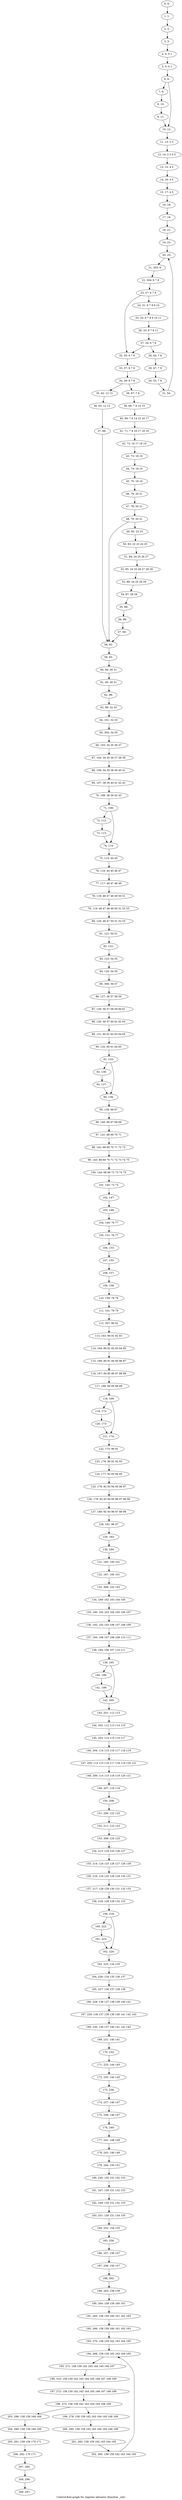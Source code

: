 digraph G {
graph [label="Control-flow-graph for register allocator (function _init)"]
0[label="0, 0: "];
1[label="1, 1: "];
2[label="2, 2: "];
3[label="3, 3: "];
4[label="4, 4: 0 1 "];
5[label="5, 5: 0 1 "];
6[label="6, 6: "];
7[label="7, 9: "];
8[label="8, 10: "];
9[label="9, 11: "];
10[label="10, 12: "];
11[label="11, 13: 2 3 "];
12[label="12, 14: 2 3 4 5 "];
13[label="13, 15: 4 5 "];
14[label="14, 16: 4 5 "];
15[label="15, 17: 4 5 "];
16[label="16, 18: "];
17[label="17, 19: "];
18[label="18, 21: "];
19[label="19, 23: "];
20[label="20, 25: "];
21[label="21, 303: 6 "];
22[label="22, 304: 6 7 8 "];
23[label="23, 27: 6 7 8 "];
24[label="24, 31: 6 7 8 9 10 "];
25[label="25, 32: 6 7 8 9 10 11 "];
26[label="26, 33: 6 7 8 11 "];
27[label="27, 34: 6 7 8 "];
28[label="28, 44: 7 8 "];
29[label="29, 47: 7 8 "];
30[label="30, 53: 7 8 "];
31[label="31, 54: "];
32[label="32, 55: 6 7 8 "];
33[label="33, 57: 6 7 8 "];
34[label="34, 59: 6 7 8 "];
35[label="35, 62: 12 13 "];
36[label="36, 63: 12 13 "];
37[label="37, 66: "];
38[label="38, 67: 7 8 "];
39[label="39, 68: 7 8 14 15 "];
40[label="40, 69: 7 8 14 15 16 17 "];
41[label="41, 71: 7 8 16 17 18 19 "];
42[label="42, 72: 16 17 18 19 "];
43[label="43, 73: 18 19 "];
44[label="44, 74: 18 19 "];
45[label="45, 75: 18 19 "];
46[label="46, 76: 20 21 "];
47[label="47, 78: 20 21 "];
48[label="48, 79: 20 21 "];
49[label="49, 82: 22 23 "];
50[label="50, 83: 22 23 24 25 "];
51[label="51, 84: 24 25 26 27 "];
52[label="52, 85: 24 25 26 27 28 29 "];
53[label="53, 86: 24 25 28 29 "];
54[label="54, 87: 28 29 "];
55[label="55, 88: "];
56[label="56, 89: "];
57[label="57, 90: "];
58[label="58, 92: "];
59[label="59, 93: "];
60[label="60, 94: 30 31 "];
61[label="61, 95: 30 31 "];
62[label="62, 98: "];
63[label="63, 99: 32 33 "];
64[label="64, 101: 32 33 "];
65[label="65, 305: 34 35 "];
66[label="66, 103: 34 35 36 37 "];
67[label="67, 104: 34 35 36 37 38 39 "];
68[label="68, 106: 34 35 38 39 40 41 "];
69[label="69, 107: 38 39 40 41 42 43 "];
70[label="70, 108: 38 39 42 43 "];
71[label="71, 109: "];
72[label="72, 112: "];
73[label="73, 113: "];
74[label="74, 114: "];
75[label="75, 115: 44 45 "];
76[label="76, 116: 44 45 46 47 "];
77[label="77, 117: 46 47 48 49 "];
78[label="78, 118: 46 47 48 49 50 51 "];
79[label="79, 119: 46 47 48 49 50 51 52 53 "];
80[label="80, 120: 46 47 50 51 52 53 "];
81[label="81, 121: 50 51 "];
82[label="82, 122: "];
83[label="83, 123: 54 55 "];
84[label="84, 125: 54 55 "];
85[label="85, 306: 56 57 "];
86[label="86, 127: 56 57 58 59 "];
87[label="87, 128: 56 57 58 59 60 61 "];
88[label="88, 130: 56 57 60 61 62 63 "];
89[label="89, 131: 60 61 62 63 64 65 "];
90[label="90, 132: 60 61 64 65 "];
91[label="91, 133: "];
92[label="92, 136: "];
93[label="93, 137: "];
94[label="94, 138: "];
95[label="95, 139: 66 67 "];
96[label="96, 140: 66 67 68 69 "];
97[label="97, 141: 68 69 70 71 "];
98[label="98, 142: 68 69 70 71 72 73 "];
99[label="99, 143: 68 69 70 71 72 73 74 75 "];
100[label="100, 144: 68 69 72 73 74 75 "];
101[label="101, 145: 72 73 "];
102[label="102, 147: "];
103[label="103, 148: "];
104[label="104, 149: 76 77 "];
105[label="105, 151: 76 77 "];
106[label="106, 153: "];
107[label="107, 155: "];
108[label="108, 157: "];
109[label="109, 158: "];
110[label="110, 159: 78 79 "];
111[label="111, 161: 78 79 "];
112[label="112, 307: 80 81 "];
113[label="113, 163: 80 81 82 83 "];
114[label="114, 164: 80 81 82 83 84 85 "];
115[label="115, 166: 80 81 84 85 86 87 "];
116[label="116, 167: 84 85 86 87 88 89 "];
117[label="117, 168: 84 85 88 89 "];
118[label="118, 169: "];
119[label="119, 172: "];
120[label="120, 173: "];
121[label="121, 174: "];
122[label="122, 175: 90 91 "];
123[label="123, 176: 90 91 92 93 "];
124[label="124, 177: 92 93 94 95 "];
125[label="125, 178: 92 93 94 95 96 97 "];
126[label="126, 179: 92 93 94 95 96 97 98 99 "];
127[label="127, 180: 92 93 96 97 98 99 "];
128[label="128, 181: 96 97 "];
129[label="129, 183: "];
130[label="130, 184: "];
131[label="131, 185: 100 101 "];
132[label="132, 187: 100 101 "];
133[label="133, 308: 102 103 "];
134[label="134, 189: 102 103 104 105 "];
135[label="135, 190: 102 103 104 105 106 107 "];
136[label="136, 192: 102 103 106 107 108 109 "];
137[label="137, 193: 106 107 108 109 110 111 "];
138[label="138, 194: 106 107 110 111 "];
139[label="139, 195: "];
140[label="140, 198: "];
141[label="141, 199: "];
142[label="142, 200: "];
143[label="143, 201: 112 113 "];
144[label="144, 202: 112 113 114 115 "];
145[label="145, 203: 114 115 116 117 "];
146[label="146, 204: 114 115 116 117 118 119 "];
147[label="147, 205: 114 115 116 117 118 119 120 121 "];
148[label="148, 206: 114 115 118 119 120 121 "];
149[label="149, 207: 118 119 "];
150[label="150, 208: "];
151[label="151, 209: 122 123 "];
152[label="152, 211: 122 123 "];
153[label="153, 309: 124 125 "];
154[label="154, 213: 124 125 126 127 "];
155[label="155, 214: 124 125 126 127 128 129 "];
156[label="156, 216: 124 125 128 129 130 131 "];
157[label="157, 217: 128 129 130 131 132 133 "];
158[label="158, 218: 128 129 132 133 "];
159[label="159, 219: "];
160[label="160, 222: "];
161[label="161, 223: "];
162[label="162, 224: "];
163[label="163, 225: 134 135 "];
164[label="164, 226: 134 135 136 137 "];
165[label="165, 227: 136 137 138 139 "];
166[label="166, 228: 136 137 138 139 140 141 "];
167[label="167, 229: 136 137 138 139 140 141 142 143 "];
168[label="168, 230: 136 137 140 141 142 143 "];
169[label="169, 231: 140 141 "];
170[label="170, 232: "];
171[label="171, 233: 144 145 "];
172[label="172, 235: 144 145 "];
173[label="173, 236: "];
174[label="174, 237: 146 147 "];
175[label="175, 239: 146 147 "];
176[label="176, 240: "];
177[label="177, 241: 148 149 "];
178[label="178, 243: 148 149 "];
179[label="179, 244: 150 151 "];
180[label="180, 245: 150 151 152 153 "];
181[label="181, 247: 150 151 152 153 "];
182[label="182, 249: 150 151 152 153 "];
183[label="183, 251: 150 151 154 155 "];
184[label="184, 252: 154 155 "];
185[label="185, 256: "];
186[label="186, 257: 156 157 "];
187[label="187, 258: 156 157 "];
188[label="188, 262: "];
189[label="189, 263: 158 159 "];
190[label="190, 264: 158 159 160 161 "];
191[label="191, 265: 158 159 160 161 162 163 "];
192[label="192, 266: 158 159 160 161 162 163 "];
193[label="193, 270: 158 159 162 163 164 165 "];
194[label="194, 268: 158 159 162 163 164 165 "];
195[label="195, 271: 158 159 162 163 164 165 166 167 "];
196[label="196, 310: 158 159 162 163 164 165 166 167 168 169 "];
197[label="197, 272: 158 159 162 163 164 165 166 167 168 169 "];
198[label="198, 273: 158 159 162 163 164 165 168 169 "];
199[label="199, 278: 158 159 162 163 164 165 168 169 "];
200[label="200, 280: 158 159 162 163 164 165 168 169 "];
201[label="201, 282: 158 159 162 163 164 165 "];
202[label="202, 285: 158 159 162 163 164 165 "];
203[label="203, 286: 158 159 168 169 "];
204[label="204, 290: 158 159 168 169 "];
205[label="205, 291: 158 159 170 171 "];
206[label="206, 292: 170 171 "];
207[label="207, 295: "];
208[label="208, 296: "];
209[label="209, 297: "];
0->1 ;
1->2 ;
2->3 ;
3->4 ;
4->5 ;
5->6 ;
6->7 ;
6->10 ;
7->8 ;
8->9 ;
9->10 ;
10->11 ;
11->12 ;
12->13 ;
13->14 ;
14->15 ;
15->16 ;
16->17 ;
17->18 ;
18->19 ;
19->20 ;
20->21 ;
21->22 ;
22->23 ;
23->24 ;
23->32 ;
24->25 ;
25->26 ;
26->27 ;
27->28 ;
27->32 ;
28->29 ;
29->30 ;
30->31 ;
31->20 ;
32->33 ;
33->34 ;
34->35 ;
34->38 ;
35->36 ;
36->37 ;
37->58 ;
38->39 ;
39->40 ;
40->41 ;
41->42 ;
42->43 ;
43->44 ;
44->45 ;
45->46 ;
46->47 ;
47->48 ;
48->49 ;
48->58 ;
49->50 ;
50->51 ;
51->52 ;
52->53 ;
53->54 ;
54->55 ;
55->56 ;
56->57 ;
57->58 ;
58->59 ;
59->60 ;
60->61 ;
61->62 ;
62->63 ;
63->64 ;
64->65 ;
65->66 ;
66->67 ;
67->68 ;
68->69 ;
69->70 ;
70->71 ;
71->72 ;
71->74 ;
72->73 ;
73->74 ;
74->75 ;
75->76 ;
76->77 ;
77->78 ;
78->79 ;
79->80 ;
80->81 ;
81->82 ;
82->83 ;
83->84 ;
84->85 ;
85->86 ;
86->87 ;
87->88 ;
88->89 ;
89->90 ;
90->91 ;
91->92 ;
91->94 ;
92->93 ;
93->94 ;
94->95 ;
95->96 ;
96->97 ;
97->98 ;
98->99 ;
99->100 ;
100->101 ;
101->102 ;
102->103 ;
103->104 ;
104->105 ;
105->106 ;
106->107 ;
107->108 ;
108->109 ;
109->110 ;
110->111 ;
111->112 ;
112->113 ;
113->114 ;
114->115 ;
115->116 ;
116->117 ;
117->118 ;
118->119 ;
118->121 ;
119->120 ;
120->121 ;
121->122 ;
122->123 ;
123->124 ;
124->125 ;
125->126 ;
126->127 ;
127->128 ;
128->129 ;
129->130 ;
130->131 ;
131->132 ;
132->133 ;
133->134 ;
134->135 ;
135->136 ;
136->137 ;
137->138 ;
138->139 ;
139->140 ;
139->142 ;
140->141 ;
141->142 ;
142->143 ;
143->144 ;
144->145 ;
145->146 ;
146->147 ;
147->148 ;
148->149 ;
149->150 ;
150->151 ;
151->152 ;
152->153 ;
153->154 ;
154->155 ;
155->156 ;
156->157 ;
157->158 ;
158->159 ;
159->160 ;
159->162 ;
160->161 ;
161->162 ;
162->163 ;
163->164 ;
164->165 ;
165->166 ;
166->167 ;
167->168 ;
168->169 ;
169->170 ;
170->171 ;
171->172 ;
172->173 ;
173->174 ;
174->175 ;
175->176 ;
176->177 ;
177->178 ;
178->179 ;
179->180 ;
180->181 ;
181->182 ;
182->183 ;
183->184 ;
184->185 ;
185->186 ;
186->187 ;
187->188 ;
188->189 ;
189->190 ;
190->191 ;
191->192 ;
192->193 ;
193->194 ;
194->195 ;
195->196 ;
196->197 ;
197->198 ;
198->199 ;
198->203 ;
199->200 ;
200->201 ;
201->202 ;
202->194 ;
203->204 ;
204->205 ;
205->206 ;
206->207 ;
207->208 ;
208->209 ;
}
